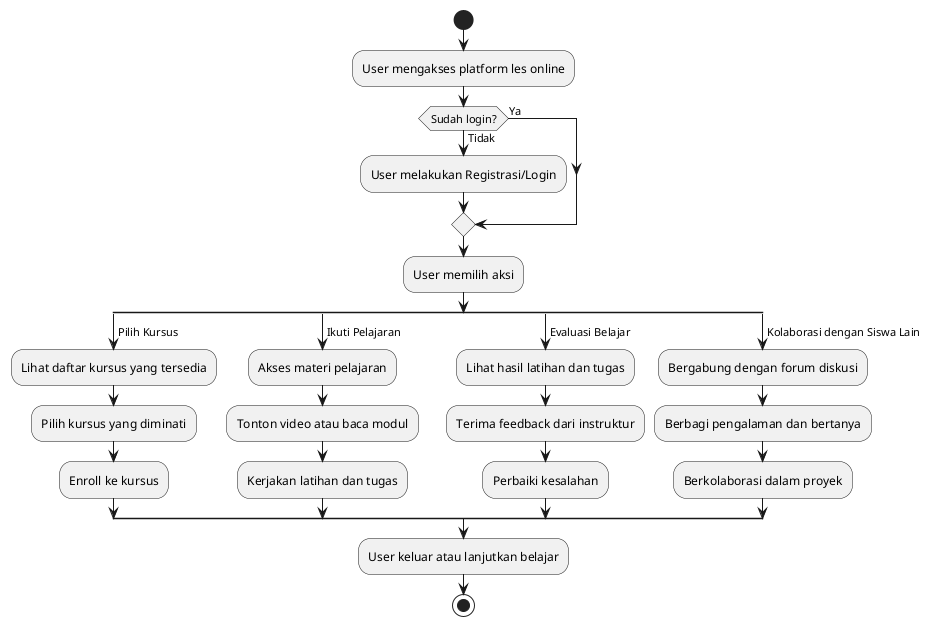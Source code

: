 @startuml
start
:User mengakses platform les online;
if (Sudah login?) then (Ya)
else (Tidak)
  :User melakukan Registrasi/Login;
endif
:User memilih aksi;
split
  -> Pilih Kursus;
  :Lihat daftar kursus yang tersedia;
  :Pilih kursus yang diminati;
  :Enroll ke kursus;
split again
  -> Ikuti Pelajaran;
  :Akses materi pelajaran;
  :Tonton video atau baca modul;
  :Kerjakan latihan dan tugas;
split again
  -> Evaluasi Belajar;
  :Lihat hasil latihan dan tugas;
  :Terima feedback dari instruktur;
  :Perbaiki kesalahan;
split again
  -> Kolaborasi dengan Siswa Lain;
  :Bergabung dengan forum diskusi;
  :Berbagi pengalaman dan bertanya;
  :Berkolaborasi dalam proyek;
end split
:User keluar atau lanjutkan belajar;
stop
@enduml